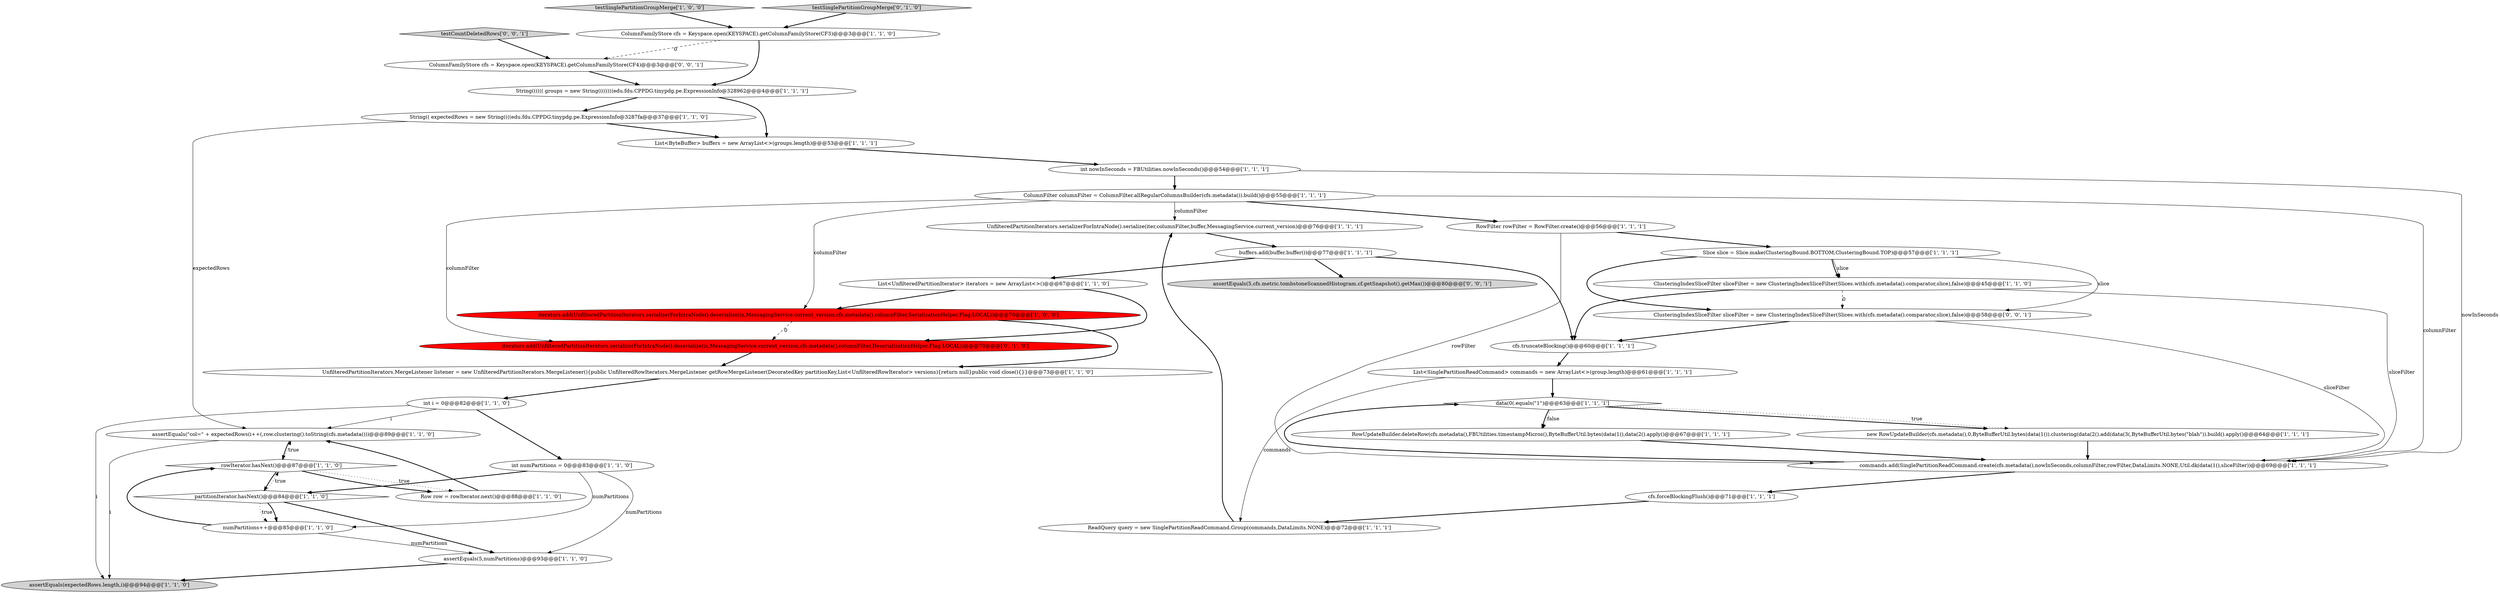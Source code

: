 digraph {
26 [style = filled, label = "int i = 0@@@82@@@['1', '1', '0']", fillcolor = white, shape = ellipse image = "AAA0AAABBB1BBB"];
25 [style = filled, label = "ReadQuery query = new SinglePartitionReadCommand.Group(commands,DataLimits.NONE)@@@72@@@['1', '1', '1']", fillcolor = white, shape = ellipse image = "AAA0AAABBB1BBB"];
0 [style = filled, label = "int nowInSeconds = FBUtilities.nowInSeconds()@@@54@@@['1', '1', '1']", fillcolor = white, shape = ellipse image = "AAA0AAABBB1BBB"];
12 [style = filled, label = "assertEquals(\"col=\" + expectedRows(i++(,row.clustering().toString(cfs.metadata()))@@@89@@@['1', '1', '0']", fillcolor = white, shape = ellipse image = "AAA0AAABBB1BBB"];
23 [style = filled, label = "cfs.truncateBlocking()@@@60@@@['1', '1', '1']", fillcolor = white, shape = ellipse image = "AAA0AAABBB1BBB"];
31 [style = filled, label = "String(((((( groups = new String((((((((edu.fdu.CPPDG.tinypdg.pe.ExpressionInfo@328962@@@4@@@['1', '1', '1']", fillcolor = white, shape = ellipse image = "AAA0AAABBB1BBB"];
37 [style = filled, label = "assertEquals(5,cfs.metric.tombstoneScannedHistogram.cf.getSnapshot().getMax())@@@80@@@['0', '0', '1']", fillcolor = lightgray, shape = ellipse image = "AAA0AAABBB3BBB"];
27 [style = filled, label = "int numPartitions = 0@@@83@@@['1', '1', '0']", fillcolor = white, shape = ellipse image = "AAA0AAABBB1BBB"];
33 [style = filled, label = "iterators.add(UnfilteredPartitionIterators.serializerForIntraNode().deserialize(in,MessagingService.current_version,cfs.metadata(),columnFilter,DeserializationHelper.Flag.LOCAL))@@@70@@@['0', '1', '0']", fillcolor = red, shape = ellipse image = "AAA1AAABBB2BBB"];
13 [style = filled, label = "numPartitions++@@@85@@@['1', '1', '0']", fillcolor = white, shape = ellipse image = "AAA0AAABBB1BBB"];
6 [style = filled, label = "UnfilteredPartitionIterators.serializerForIntraNode().serialize(iter,columnFilter,buffer,MessagingService.current_version)@@@76@@@['1', '1', '1']", fillcolor = white, shape = ellipse image = "AAA0AAABBB1BBB"];
5 [style = filled, label = "String(( expectedRows = new String((((edu.fdu.CPPDG.tinypdg.pe.ExpressionInfo@3287fa@@@37@@@['1', '1', '0']", fillcolor = white, shape = ellipse image = "AAA0AAABBB1BBB"];
14 [style = filled, label = "assertEquals(expectedRows.length,i)@@@94@@@['1', '1', '0']", fillcolor = lightgray, shape = ellipse image = "AAA0AAABBB1BBB"];
30 [style = filled, label = "assertEquals(5,numPartitions)@@@93@@@['1', '1', '0']", fillcolor = white, shape = ellipse image = "AAA0AAABBB1BBB"];
2 [style = filled, label = "List<SinglePartitionReadCommand> commands = new ArrayList<>(group.length)@@@61@@@['1', '1', '1']", fillcolor = white, shape = ellipse image = "AAA0AAABBB1BBB"];
1 [style = filled, label = "RowFilter rowFilter = RowFilter.create()@@@56@@@['1', '1', '1']", fillcolor = white, shape = ellipse image = "AAA0AAABBB1BBB"];
15 [style = filled, label = "UnfilteredPartitionIterators.MergeListener listener = new UnfilteredPartitionIterators.MergeListener(){public UnfilteredRowIterators.MergeListener getRowMergeListener(DecoratedKey partitionKey,List<UnfilteredRowIterator> versions){return null}public void close(){}}@@@73@@@['1', '1', '0']", fillcolor = white, shape = ellipse image = "AAA0AAABBB1BBB"];
18 [style = filled, label = "List<ByteBuffer> buffers = new ArrayList<>(groups.length)@@@53@@@['1', '1', '1']", fillcolor = white, shape = ellipse image = "AAA0AAABBB1BBB"];
19 [style = filled, label = "partitionIterator.hasNext()@@@84@@@['1', '1', '0']", fillcolor = white, shape = diamond image = "AAA0AAABBB1BBB"];
34 [style = filled, label = "testCountDeletedRows['0', '0', '1']", fillcolor = lightgray, shape = diamond image = "AAA0AAABBB3BBB"];
28 [style = filled, label = "ColumnFilter columnFilter = ColumnFilter.allRegularColumnsBuilder(cfs.metadata()).build()@@@55@@@['1', '1', '1']", fillcolor = white, shape = ellipse image = "AAA0AAABBB1BBB"];
8 [style = filled, label = "RowUpdateBuilder.deleteRow(cfs.metadata(),FBUtilities.timestampMicros(),ByteBufferUtil.bytes(data(1(),data(2().apply()@@@67@@@['1', '1', '1']", fillcolor = white, shape = ellipse image = "AAA0AAABBB1BBB"];
22 [style = filled, label = "data(0(.equals(\"1\")@@@63@@@['1', '1', '1']", fillcolor = white, shape = diamond image = "AAA0AAABBB1BBB"];
9 [style = filled, label = "testSinglePartitionGroupMerge['1', '0', '0']", fillcolor = lightgray, shape = diamond image = "AAA0AAABBB1BBB"];
17 [style = filled, label = "Slice slice = Slice.make(ClusteringBound.BOTTOM,ClusteringBound.TOP)@@@57@@@['1', '1', '1']", fillcolor = white, shape = ellipse image = "AAA0AAABBB1BBB"];
32 [style = filled, label = "testSinglePartitionGroupMerge['0', '1', '0']", fillcolor = lightgray, shape = diamond image = "AAA0AAABBB2BBB"];
16 [style = filled, label = "buffers.add(buffer.buffer())@@@77@@@['1', '1', '1']", fillcolor = white, shape = ellipse image = "AAA0AAABBB1BBB"];
35 [style = filled, label = "ClusteringIndexSliceFilter sliceFilter = new ClusteringIndexSliceFilter(Slices.with(cfs.metadata().comparator,slice),false)@@@58@@@['0', '0', '1']", fillcolor = white, shape = ellipse image = "AAA0AAABBB3BBB"];
20 [style = filled, label = "Row row = rowIterator.next()@@@88@@@['1', '1', '0']", fillcolor = white, shape = ellipse image = "AAA0AAABBB1BBB"];
4 [style = filled, label = "commands.add(SinglePartitionReadCommand.create(cfs.metadata(),nowInSeconds,columnFilter,rowFilter,DataLimits.NONE,Util.dk(data(1(),sliceFilter))@@@69@@@['1', '1', '1']", fillcolor = white, shape = ellipse image = "AAA0AAABBB1BBB"];
10 [style = filled, label = "ClusteringIndexSliceFilter sliceFilter = new ClusteringIndexSliceFilter(Slices.with(cfs.metadata().comparator,slice),false)@@@45@@@['1', '1', '0']", fillcolor = white, shape = ellipse image = "AAA0AAABBB1BBB"];
36 [style = filled, label = "ColumnFamilyStore cfs = Keyspace.open(KEYSPACE).getColumnFamilyStore(CF4)@@@3@@@['0', '0', '1']", fillcolor = white, shape = ellipse image = "AAA0AAABBB3BBB"];
21 [style = filled, label = "List<UnfilteredPartitionIterator> iterators = new ArrayList<>()@@@67@@@['1', '1', '0']", fillcolor = white, shape = ellipse image = "AAA0AAABBB1BBB"];
7 [style = filled, label = "ColumnFamilyStore cfs = Keyspace.open(KEYSPACE).getColumnFamilyStore(CF3)@@@3@@@['1', '1', '0']", fillcolor = white, shape = ellipse image = "AAA0AAABBB1BBB"];
11 [style = filled, label = "rowIterator.hasNext()@@@87@@@['1', '1', '0']", fillcolor = white, shape = diamond image = "AAA0AAABBB1BBB"];
24 [style = filled, label = "iterators.add(UnfilteredPartitionIterators.serializerForIntraNode().deserialize(in,MessagingService.current_version,cfs.metadata(),columnFilter,SerializationHelper.Flag.LOCAL))@@@70@@@['1', '0', '0']", fillcolor = red, shape = ellipse image = "AAA1AAABBB1BBB"];
29 [style = filled, label = "cfs.forceBlockingFlush()@@@71@@@['1', '1', '1']", fillcolor = white, shape = ellipse image = "AAA0AAABBB1BBB"];
3 [style = filled, label = "new RowUpdateBuilder(cfs.metadata(),0,ByteBufferUtil.bytes(data(1()).clustering(data(2().add(data(3(,ByteBufferUtil.bytes(\"blah\")).build().apply()@@@64@@@['1', '1', '1']", fillcolor = white, shape = ellipse image = "AAA0AAABBB1BBB"];
17->10 [style = bold, label=""];
11->20 [style = bold, label=""];
16->37 [style = bold, label=""];
27->30 [style = solid, label="numPartitions"];
33->15 [style = bold, label=""];
24->33 [style = dashed, label="0"];
28->33 [style = solid, label="columnFilter"];
17->10 [style = solid, label="slice"];
31->5 [style = bold, label=""];
21->33 [style = bold, label=""];
36->31 [style = bold, label=""];
11->12 [style = dotted, label="true"];
12->11 [style = bold, label=""];
19->13 [style = dotted, label="true"];
26->14 [style = solid, label="i"];
29->25 [style = bold, label=""];
31->18 [style = bold, label=""];
4->29 [style = bold, label=""];
5->18 [style = bold, label=""];
7->31 [style = bold, label=""];
28->1 [style = bold, label=""];
16->23 [style = bold, label=""];
21->24 [style = bold, label=""];
11->19 [style = bold, label=""];
25->6 [style = bold, label=""];
9->7 [style = bold, label=""];
32->7 [style = bold, label=""];
28->6 [style = solid, label="columnFilter"];
3->4 [style = bold, label=""];
13->11 [style = bold, label=""];
1->4 [style = solid, label="rowFilter"];
2->25 [style = solid, label="commands"];
35->4 [style = solid, label="sliceFilter"];
1->17 [style = bold, label=""];
15->26 [style = bold, label=""];
22->8 [style = bold, label=""];
22->3 [style = bold, label=""];
17->35 [style = solid, label="slice"];
13->30 [style = solid, label="numPartitions"];
26->27 [style = bold, label=""];
35->23 [style = bold, label=""];
5->12 [style = solid, label="expectedRows"];
11->20 [style = dotted, label="true"];
19->13 [style = bold, label=""];
12->14 [style = solid, label="i"];
28->4 [style = solid, label="columnFilter"];
10->23 [style = bold, label=""];
6->16 [style = bold, label=""];
16->21 [style = bold, label=""];
19->30 [style = bold, label=""];
19->11 [style = dotted, label="true"];
34->36 [style = bold, label=""];
20->12 [style = bold, label=""];
26->12 [style = solid, label="i"];
30->14 [style = bold, label=""];
27->13 [style = solid, label="numPartitions"];
22->3 [style = dotted, label="true"];
27->19 [style = bold, label=""];
23->2 [style = bold, label=""];
28->24 [style = solid, label="columnFilter"];
8->4 [style = bold, label=""];
2->22 [style = bold, label=""];
0->4 [style = solid, label="nowInSeconds"];
4->22 [style = bold, label=""];
18->0 [style = bold, label=""];
22->8 [style = dotted, label="false"];
7->36 [style = dashed, label="0"];
0->28 [style = bold, label=""];
17->35 [style = bold, label=""];
10->4 [style = solid, label="sliceFilter"];
10->35 [style = dashed, label="0"];
24->15 [style = bold, label=""];
}

